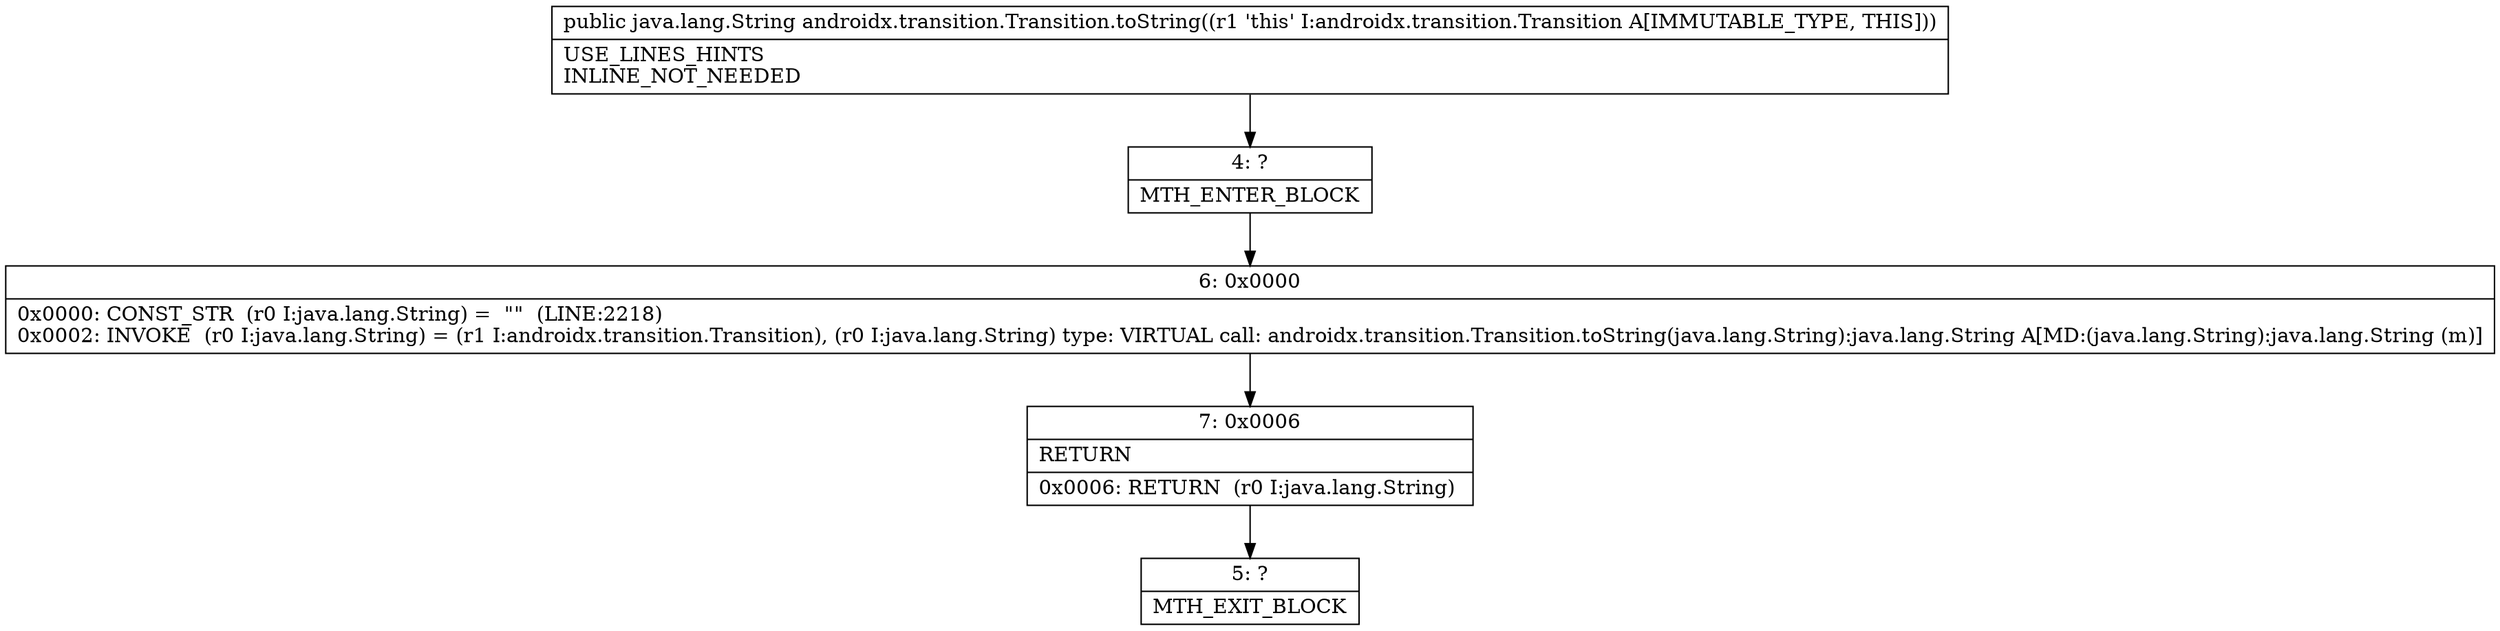 digraph "CFG forandroidx.transition.Transition.toString()Ljava\/lang\/String;" {
Node_4 [shape=record,label="{4\:\ ?|MTH_ENTER_BLOCK\l}"];
Node_6 [shape=record,label="{6\:\ 0x0000|0x0000: CONST_STR  (r0 I:java.lang.String) =  \"\"  (LINE:2218)\l0x0002: INVOKE  (r0 I:java.lang.String) = (r1 I:androidx.transition.Transition), (r0 I:java.lang.String) type: VIRTUAL call: androidx.transition.Transition.toString(java.lang.String):java.lang.String A[MD:(java.lang.String):java.lang.String (m)]\l}"];
Node_7 [shape=record,label="{7\:\ 0x0006|RETURN\l|0x0006: RETURN  (r0 I:java.lang.String) \l}"];
Node_5 [shape=record,label="{5\:\ ?|MTH_EXIT_BLOCK\l}"];
MethodNode[shape=record,label="{public java.lang.String androidx.transition.Transition.toString((r1 'this' I:androidx.transition.Transition A[IMMUTABLE_TYPE, THIS]))  | USE_LINES_HINTS\lINLINE_NOT_NEEDED\l}"];
MethodNode -> Node_4;Node_4 -> Node_6;
Node_6 -> Node_7;
Node_7 -> Node_5;
}


